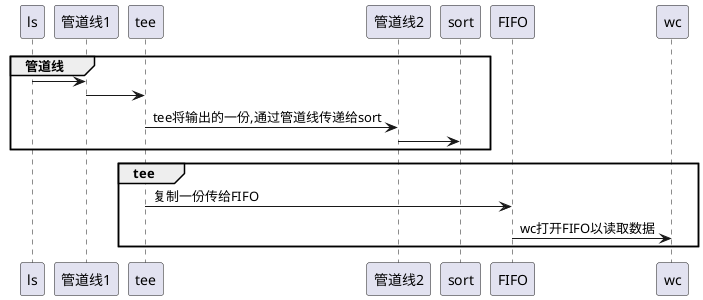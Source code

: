 @startuml uml
  
group 管道线
ls -> 管道线1
管道线1 -> tee
tee -> 管道线2: tee将输出的一份,通过管道线传递给sort
管道线2 -> sort
end
group tee
tee -> FIFO: 复制一份传给FIFO
FIFO -> wc: wc打开FIFO以读取数据
end

@enduml
